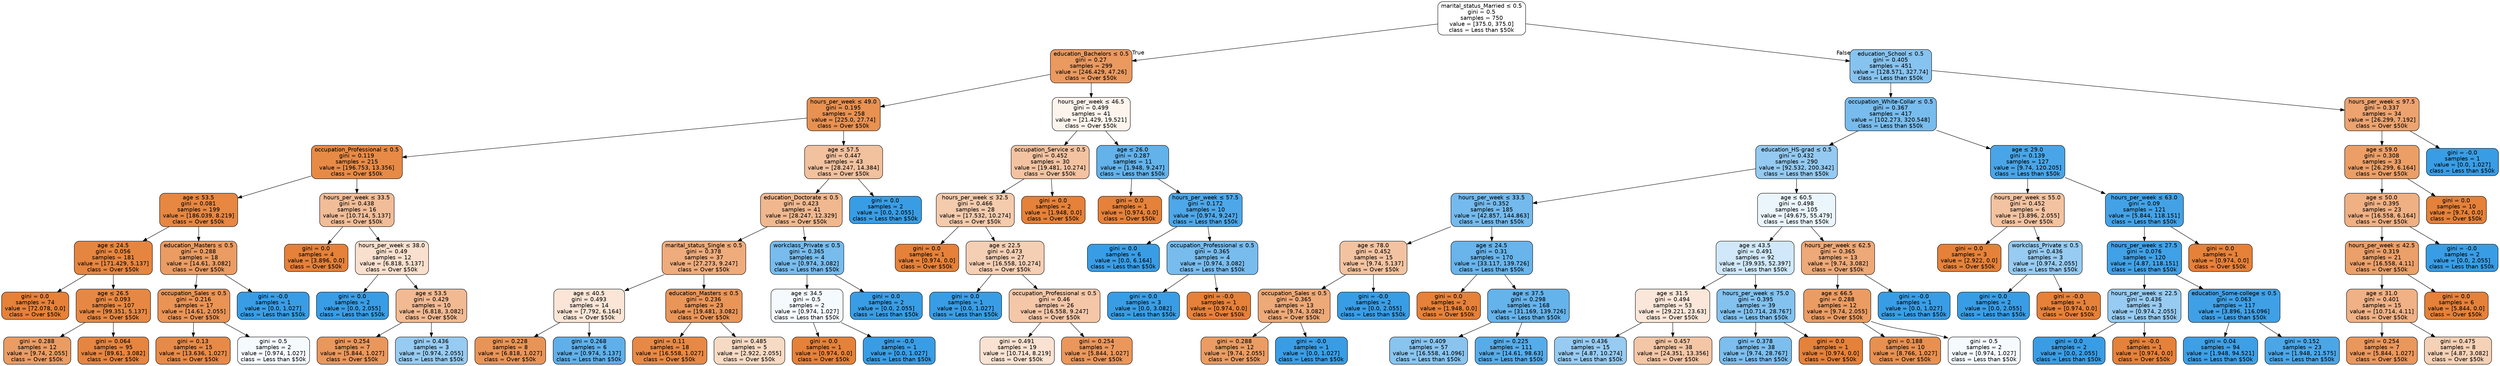 digraph Tree {
node [shape=box, style="filled, rounded", color="black", fontname=helvetica] ;
edge [fontname=helvetica] ;
0 [label=<marital_status_Married &le; 0.5<br/>gini = 0.5<br/>samples = 750<br/>value = [375.0, 375.0]<br/>class = Less than $50k>, fillcolor="#ffffff"] ;
1 [label=<education_Bachelors &le; 0.5<br/>gini = 0.27<br/>samples = 299<br/>value = [246.429, 47.26]<br/>class = Over $50k>, fillcolor="#ea995f"] ;
0 -> 1 [labeldistance=2.5, labelangle=45, headlabel="True"] ;
2 [label=<hours_per_week &le; 49.0<br/>gini = 0.195<br/>samples = 258<br/>value = [225.0, 27.74]<br/>class = Over $50k>, fillcolor="#e89151"] ;
1 -> 2 ;
3 [label=<occupation_Professional &le; 0.5<br/>gini = 0.119<br/>samples = 215<br/>value = [196.753, 13.356]<br/>class = Over $50k>, fillcolor="#e78a46"] ;
2 -> 3 ;
4 [label=<age &le; 53.5<br/>gini = 0.081<br/>samples = 199<br/>value = [186.039, 8.219]<br/>class = Over $50k>, fillcolor="#e68742"] ;
3 -> 4 ;
5 [label=<age &le; 24.5<br/>gini = 0.056<br/>samples = 181<br/>value = [171.429, 5.137]<br/>class = Over $50k>, fillcolor="#e6853f"] ;
4 -> 5 ;
6 [label=<gini = 0.0<br/>samples = 74<br/>value = [72.078, 0.0]<br/>class = Over $50k>, fillcolor="#e58139"] ;
5 -> 6 ;
7 [label=<age &le; 26.5<br/>gini = 0.093<br/>samples = 107<br/>value = [99.351, 5.137]<br/>class = Over $50k>, fillcolor="#e68843"] ;
5 -> 7 ;
8 [label=<gini = 0.288<br/>samples = 12<br/>value = [9.74, 2.055]<br/>class = Over $50k>, fillcolor="#ea9c63"] ;
7 -> 8 ;
9 [label=<gini = 0.064<br/>samples = 95<br/>value = [89.61, 3.082]<br/>class = Over $50k>, fillcolor="#e68540"] ;
7 -> 9 ;
10 [label=<education_Masters &le; 0.5<br/>gini = 0.288<br/>samples = 18<br/>value = [14.61, 3.082]<br/>class = Over $50k>, fillcolor="#ea9c63"] ;
4 -> 10 ;
11 [label=<occupation_Sales &le; 0.5<br/>gini = 0.216<br/>samples = 17<br/>value = [14.61, 2.055]<br/>class = Over $50k>, fillcolor="#e99355"] ;
10 -> 11 ;
12 [label=<gini = 0.13<br/>samples = 15<br/>value = [13.636, 1.027]<br/>class = Over $50k>, fillcolor="#e78a48"] ;
11 -> 12 ;
13 [label=<gini = 0.5<br/>samples = 2<br/>value = [0.974, 1.027]<br/>class = Less than $50k>, fillcolor="#f5fafe"] ;
11 -> 13 ;
14 [label=<gini = -0.0<br/>samples = 1<br/>value = [0.0, 1.027]<br/>class = Less than $50k>, fillcolor="#399de5"] ;
10 -> 14 ;
15 [label=<hours_per_week &le; 33.5<br/>gini = 0.438<br/>samples = 16<br/>value = [10.714, 5.137]<br/>class = Over $50k>, fillcolor="#f1bd98"] ;
3 -> 15 ;
16 [label=<gini = 0.0<br/>samples = 4<br/>value = [3.896, 0.0]<br/>class = Over $50k>, fillcolor="#e58139"] ;
15 -> 16 ;
17 [label=<hours_per_week &le; 38.0<br/>gini = 0.49<br/>samples = 12<br/>value = [6.818, 5.137]<br/>class = Over $50k>, fillcolor="#f9e0ce"] ;
15 -> 17 ;
18 [label=<gini = 0.0<br/>samples = 2<br/>value = [0.0, 2.055]<br/>class = Less than $50k>, fillcolor="#399de5"] ;
17 -> 18 ;
19 [label=<age &le; 53.5<br/>gini = 0.429<br/>samples = 10<br/>value = [6.818, 3.082]<br/>class = Over $50k>, fillcolor="#f1ba93"] ;
17 -> 19 ;
20 [label=<gini = 0.254<br/>samples = 7<br/>value = [5.844, 1.027]<br/>class = Over $50k>, fillcolor="#ea975c"] ;
19 -> 20 ;
21 [label=<gini = 0.436<br/>samples = 3<br/>value = [0.974, 2.055]<br/>class = Less than $50k>, fillcolor="#97cbf1"] ;
19 -> 21 ;
22 [label=<age &le; 57.5<br/>gini = 0.447<br/>samples = 43<br/>value = [28.247, 14.384]<br/>class = Over $50k>, fillcolor="#f2c19e"] ;
2 -> 22 ;
23 [label=<education_Doctorate &le; 0.5<br/>gini = 0.423<br/>samples = 41<br/>value = [28.247, 12.329]<br/>class = Over $50k>, fillcolor="#f0b88f"] ;
22 -> 23 ;
24 [label=<marital_status_Single &le; 0.5<br/>gini = 0.378<br/>samples = 37<br/>value = [27.273, 9.247]<br/>class = Over $50k>, fillcolor="#eeac7c"] ;
23 -> 24 ;
25 [label=<age &le; 40.5<br/>gini = 0.493<br/>samples = 14<br/>value = [7.792, 6.164]<br/>class = Over $50k>, fillcolor="#fae5d6"] ;
24 -> 25 ;
26 [label=<gini = 0.228<br/>samples = 8<br/>value = [6.818, 1.027]<br/>class = Over $50k>, fillcolor="#e99457"] ;
25 -> 26 ;
27 [label=<gini = 0.268<br/>samples = 6<br/>value = [0.974, 5.137]<br/>class = Less than $50k>, fillcolor="#5fb0ea"] ;
25 -> 27 ;
28 [label=<education_Masters &le; 0.5<br/>gini = 0.236<br/>samples = 23<br/>value = [19.481, 3.082]<br/>class = Over $50k>, fillcolor="#e99558"] ;
24 -> 28 ;
29 [label=<gini = 0.11<br/>samples = 18<br/>value = [16.558, 1.027]<br/>class = Over $50k>, fillcolor="#e78945"] ;
28 -> 29 ;
30 [label=<gini = 0.485<br/>samples = 5<br/>value = [2.922, 2.055]<br/>class = Over $50k>, fillcolor="#f7dac4"] ;
28 -> 30 ;
31 [label=<workclass_Private &le; 0.5<br/>gini = 0.365<br/>samples = 4<br/>value = [0.974, 3.082]<br/>class = Less than $50k>, fillcolor="#78bced"] ;
23 -> 31 ;
32 [label=<age &le; 34.5<br/>gini = 0.5<br/>samples = 2<br/>value = [0.974, 1.027]<br/>class = Less than $50k>, fillcolor="#f5fafe"] ;
31 -> 32 ;
33 [label=<gini = 0.0<br/>samples = 1<br/>value = [0.974, 0.0]<br/>class = Over $50k>, fillcolor="#e58139"] ;
32 -> 33 ;
34 [label=<gini = -0.0<br/>samples = 1<br/>value = [0.0, 1.027]<br/>class = Less than $50k>, fillcolor="#399de5"] ;
32 -> 34 ;
35 [label=<gini = 0.0<br/>samples = 2<br/>value = [0.0, 2.055]<br/>class = Less than $50k>, fillcolor="#399de5"] ;
31 -> 35 ;
36 [label=<gini = 0.0<br/>samples = 2<br/>value = [0.0, 2.055]<br/>class = Less than $50k>, fillcolor="#399de5"] ;
22 -> 36 ;
37 [label=<hours_per_week &le; 46.5<br/>gini = 0.499<br/>samples = 41<br/>value = [21.429, 19.521]<br/>class = Over $50k>, fillcolor="#fdf4ed"] ;
1 -> 37 ;
38 [label=<occupation_Service &le; 0.5<br/>gini = 0.452<br/>samples = 30<br/>value = [19.481, 10.274]<br/>class = Over $50k>, fillcolor="#f3c3a1"] ;
37 -> 38 ;
39 [label=<hours_per_week &le; 32.5<br/>gini = 0.466<br/>samples = 28<br/>value = [17.532, 10.274]<br/>class = Over $50k>, fillcolor="#f4cbad"] ;
38 -> 39 ;
40 [label=<gini = 0.0<br/>samples = 1<br/>value = [0.974, 0.0]<br/>class = Over $50k>, fillcolor="#e58139"] ;
39 -> 40 ;
41 [label=<age &le; 22.5<br/>gini = 0.473<br/>samples = 27<br/>value = [16.558, 10.274]<br/>class = Over $50k>, fillcolor="#f5cfb4"] ;
39 -> 41 ;
42 [label=<gini = 0.0<br/>samples = 1<br/>value = [0.0, 1.027]<br/>class = Less than $50k>, fillcolor="#399de5"] ;
41 -> 42 ;
43 [label=<occupation_Professional &le; 0.5<br/>gini = 0.46<br/>samples = 26<br/>value = [16.558, 9.247]<br/>class = Over $50k>, fillcolor="#f4c7a8"] ;
41 -> 43 ;
44 [label=<gini = 0.491<br/>samples = 19<br/>value = [10.714, 8.219]<br/>class = Over $50k>, fillcolor="#f9e2d1"] ;
43 -> 44 ;
45 [label=<gini = 0.254<br/>samples = 7<br/>value = [5.844, 1.027]<br/>class = Over $50k>, fillcolor="#ea975c"] ;
43 -> 45 ;
46 [label=<gini = 0.0<br/>samples = 2<br/>value = [1.948, 0.0]<br/>class = Over $50k>, fillcolor="#e58139"] ;
38 -> 46 ;
47 [label=<age &le; 26.0<br/>gini = 0.287<br/>samples = 11<br/>value = [1.948, 9.247]<br/>class = Less than $50k>, fillcolor="#63b2ea"] ;
37 -> 47 ;
48 [label=<gini = 0.0<br/>samples = 1<br/>value = [0.974, 0.0]<br/>class = Over $50k>, fillcolor="#e58139"] ;
47 -> 48 ;
49 [label=<hours_per_week &le; 57.5<br/>gini = 0.172<br/>samples = 10<br/>value = [0.974, 9.247]<br/>class = Less than $50k>, fillcolor="#4ea7e8"] ;
47 -> 49 ;
50 [label=<gini = 0.0<br/>samples = 6<br/>value = [0.0, 6.164]<br/>class = Less than $50k>, fillcolor="#399de5"] ;
49 -> 50 ;
51 [label=<occupation_Professional &le; 0.5<br/>gini = 0.365<br/>samples = 4<br/>value = [0.974, 3.082]<br/>class = Less than $50k>, fillcolor="#78bced"] ;
49 -> 51 ;
52 [label=<gini = 0.0<br/>samples = 3<br/>value = [0.0, 3.082]<br/>class = Less than $50k>, fillcolor="#399de5"] ;
51 -> 52 ;
53 [label=<gini = -0.0<br/>samples = 1<br/>value = [0.974, 0.0]<br/>class = Over $50k>, fillcolor="#e58139"] ;
51 -> 53 ;
54 [label=<education_School &le; 0.5<br/>gini = 0.405<br/>samples = 451<br/>value = [128.571, 327.74]<br/>class = Less than $50k>, fillcolor="#87c3ef"] ;
0 -> 54 [labeldistance=2.5, labelangle=-45, headlabel="False"] ;
55 [label=<occupation_White-Collar &le; 0.5<br/>gini = 0.367<br/>samples = 417<br/>value = [102.273, 320.548]<br/>class = Less than $50k>, fillcolor="#78bced"] ;
54 -> 55 ;
56 [label=<education_HS-grad &le; 0.5<br/>gini = 0.432<br/>samples = 290<br/>value = [92.532, 200.342]<br/>class = Less than $50k>, fillcolor="#94caf1"] ;
55 -> 56 ;
57 [label=<hours_per_week &le; 33.5<br/>gini = 0.352<br/>samples = 185<br/>value = [42.857, 144.863]<br/>class = Less than $50k>, fillcolor="#74baed"] ;
56 -> 57 ;
58 [label=<age &le; 78.0<br/>gini = 0.452<br/>samples = 15<br/>value = [9.74, 5.137]<br/>class = Over $50k>, fillcolor="#f3c3a1"] ;
57 -> 58 ;
59 [label=<occupation_Sales &le; 0.5<br/>gini = 0.365<br/>samples = 13<br/>value = [9.74, 3.082]<br/>class = Over $50k>, fillcolor="#eda978"] ;
58 -> 59 ;
60 [label=<gini = 0.288<br/>samples = 12<br/>value = [9.74, 2.055]<br/>class = Over $50k>, fillcolor="#ea9c63"] ;
59 -> 60 ;
61 [label=<gini = -0.0<br/>samples = 1<br/>value = [0.0, 1.027]<br/>class = Less than $50k>, fillcolor="#399de5"] ;
59 -> 61 ;
62 [label=<gini = -0.0<br/>samples = 2<br/>value = [0.0, 2.055]<br/>class = Less than $50k>, fillcolor="#399de5"] ;
58 -> 62 ;
63 [label=<age &le; 24.5<br/>gini = 0.31<br/>samples = 170<br/>value = [33.117, 139.726]<br/>class = Less than $50k>, fillcolor="#68b4eb"] ;
57 -> 63 ;
64 [label=<gini = 0.0<br/>samples = 2<br/>value = [1.948, 0.0]<br/>class = Over $50k>, fillcolor="#e58139"] ;
63 -> 64 ;
65 [label=<age &le; 37.5<br/>gini = 0.298<br/>samples = 168<br/>value = [31.169, 139.726]<br/>class = Less than $50k>, fillcolor="#65b3eb"] ;
63 -> 65 ;
66 [label=<gini = 0.409<br/>samples = 57<br/>value = [16.558, 41.096]<br/>class = Less than $50k>, fillcolor="#89c4ef"] ;
65 -> 66 ;
67 [label=<gini = 0.225<br/>samples = 111<br/>value = [14.61, 98.63]<br/>class = Less than $50k>, fillcolor="#56ace9"] ;
65 -> 67 ;
68 [label=<age &le; 60.5<br/>gini = 0.498<br/>samples = 105<br/>value = [49.675, 55.479]<br/>class = Less than $50k>, fillcolor="#eaf5fc"] ;
56 -> 68 ;
69 [label=<age &le; 43.5<br/>gini = 0.491<br/>samples = 92<br/>value = [39.935, 52.397]<br/>class = Less than $50k>, fillcolor="#d0e8f9"] ;
68 -> 69 ;
70 [label=<age &le; 31.5<br/>gini = 0.494<br/>samples = 53<br/>value = [29.221, 23.63]<br/>class = Over $50k>, fillcolor="#fae7d9"] ;
69 -> 70 ;
71 [label=<gini = 0.436<br/>samples = 15<br/>value = [4.87, 10.274]<br/>class = Less than $50k>, fillcolor="#97cbf1"] ;
70 -> 71 ;
72 [label=<gini = 0.457<br/>samples = 38<br/>value = [24.351, 13.356]<br/>class = Over $50k>, fillcolor="#f3c6a6"] ;
70 -> 72 ;
73 [label=<hours_per_week &le; 75.0<br/>gini = 0.395<br/>samples = 39<br/>value = [10.714, 28.767]<br/>class = Less than $50k>, fillcolor="#83c2ef"] ;
69 -> 73 ;
74 [label=<gini = 0.378<br/>samples = 38<br/>value = [9.74, 28.767]<br/>class = Less than $50k>, fillcolor="#7cbeee"] ;
73 -> 74 ;
75 [label=<gini = 0.0<br/>samples = 1<br/>value = [0.974, 0.0]<br/>class = Over $50k>, fillcolor="#e58139"] ;
73 -> 75 ;
76 [label=<hours_per_week &le; 62.5<br/>gini = 0.365<br/>samples = 13<br/>value = [9.74, 3.082]<br/>class = Over $50k>, fillcolor="#eda978"] ;
68 -> 76 ;
77 [label=<age &le; 66.5<br/>gini = 0.288<br/>samples = 12<br/>value = [9.74, 2.055]<br/>class = Over $50k>, fillcolor="#ea9c63"] ;
76 -> 77 ;
78 [label=<gini = 0.188<br/>samples = 10<br/>value = [8.766, 1.027]<br/>class = Over $50k>, fillcolor="#e89050"] ;
77 -> 78 ;
79 [label=<gini = 0.5<br/>samples = 2<br/>value = [0.974, 1.027]<br/>class = Less than $50k>, fillcolor="#f5fafe"] ;
77 -> 79 ;
80 [label=<gini = -0.0<br/>samples = 1<br/>value = [0.0, 1.027]<br/>class = Less than $50k>, fillcolor="#399de5"] ;
76 -> 80 ;
81 [label=<age &le; 29.0<br/>gini = 0.139<br/>samples = 127<br/>value = [9.74, 120.205]<br/>class = Less than $50k>, fillcolor="#49a5e7"] ;
55 -> 81 ;
82 [label=<hours_per_week &le; 55.0<br/>gini = 0.452<br/>samples = 6<br/>value = [3.896, 2.055]<br/>class = Over $50k>, fillcolor="#f3c3a1"] ;
81 -> 82 ;
83 [label=<gini = 0.0<br/>samples = 3<br/>value = [2.922, 0.0]<br/>class = Over $50k>, fillcolor="#e58139"] ;
82 -> 83 ;
84 [label=<workclass_Private &le; 0.5<br/>gini = 0.436<br/>samples = 3<br/>value = [0.974, 2.055]<br/>class = Less than $50k>, fillcolor="#97cbf1"] ;
82 -> 84 ;
85 [label=<gini = 0.0<br/>samples = 2<br/>value = [0.0, 2.055]<br/>class = Less than $50k>, fillcolor="#399de5"] ;
84 -> 85 ;
86 [label=<gini = -0.0<br/>samples = 1<br/>value = [0.974, 0.0]<br/>class = Over $50k>, fillcolor="#e58139"] ;
84 -> 86 ;
87 [label=<hours_per_week &le; 63.0<br/>gini = 0.09<br/>samples = 121<br/>value = [5.844, 118.151]<br/>class = Less than $50k>, fillcolor="#43a2e6"] ;
81 -> 87 ;
88 [label=<hours_per_week &le; 27.5<br/>gini = 0.076<br/>samples = 120<br/>value = [4.87, 118.151]<br/>class = Less than $50k>, fillcolor="#41a1e6"] ;
87 -> 88 ;
89 [label=<hours_per_week &le; 22.5<br/>gini = 0.436<br/>samples = 3<br/>value = [0.974, 2.055]<br/>class = Less than $50k>, fillcolor="#97cbf1"] ;
88 -> 89 ;
90 [label=<gini = 0.0<br/>samples = 2<br/>value = [0.0, 2.055]<br/>class = Less than $50k>, fillcolor="#399de5"] ;
89 -> 90 ;
91 [label=<gini = -0.0<br/>samples = 1<br/>value = [0.974, 0.0]<br/>class = Over $50k>, fillcolor="#e58139"] ;
89 -> 91 ;
92 [label=<education_Some-college &le; 0.5<br/>gini = 0.063<br/>samples = 117<br/>value = [3.896, 116.096]<br/>class = Less than $50k>, fillcolor="#40a0e6"] ;
88 -> 92 ;
93 [label=<gini = 0.04<br/>samples = 94<br/>value = [1.948, 94.521]<br/>class = Less than $50k>, fillcolor="#3d9fe6"] ;
92 -> 93 ;
94 [label=<gini = 0.152<br/>samples = 23<br/>value = [1.948, 21.575]<br/>class = Less than $50k>, fillcolor="#4ba6e7"] ;
92 -> 94 ;
95 [label=<gini = 0.0<br/>samples = 1<br/>value = [0.974, 0.0]<br/>class = Over $50k>, fillcolor="#e58139"] ;
87 -> 95 ;
96 [label=<hours_per_week &le; 97.5<br/>gini = 0.337<br/>samples = 34<br/>value = [26.299, 7.192]<br/>class = Over $50k>, fillcolor="#eca36f"] ;
54 -> 96 ;
97 [label=<age &le; 59.0<br/>gini = 0.308<br/>samples = 33<br/>value = [26.299, 6.164]<br/>class = Over $50k>, fillcolor="#eb9f67"] ;
96 -> 97 ;
98 [label=<age &le; 50.0<br/>gini = 0.395<br/>samples = 23<br/>value = [16.558, 6.164]<br/>class = Over $50k>, fillcolor="#efb083"] ;
97 -> 98 ;
99 [label=<hours_per_week &le; 42.5<br/>gini = 0.319<br/>samples = 21<br/>value = [16.558, 4.11]<br/>class = Over $50k>, fillcolor="#eba06a"] ;
98 -> 99 ;
100 [label=<age &le; 31.0<br/>gini = 0.401<br/>samples = 15<br/>value = [10.714, 4.11]<br/>class = Over $50k>, fillcolor="#efb185"] ;
99 -> 100 ;
101 [label=<gini = 0.254<br/>samples = 7<br/>value = [5.844, 1.027]<br/>class = Over $50k>, fillcolor="#ea975c"] ;
100 -> 101 ;
102 [label=<gini = 0.475<br/>samples = 8<br/>value = [4.87, 3.082]<br/>class = Over $50k>, fillcolor="#f5d1b6"] ;
100 -> 102 ;
103 [label=<gini = 0.0<br/>samples = 6<br/>value = [5.844, 0.0]<br/>class = Over $50k>, fillcolor="#e58139"] ;
99 -> 103 ;
104 [label=<gini = -0.0<br/>samples = 2<br/>value = [0.0, 2.055]<br/>class = Less than $50k>, fillcolor="#399de5"] ;
98 -> 104 ;
105 [label=<gini = 0.0<br/>samples = 10<br/>value = [9.74, 0.0]<br/>class = Over $50k>, fillcolor="#e58139"] ;
97 -> 105 ;
106 [label=<gini = -0.0<br/>samples = 1<br/>value = [0.0, 1.027]<br/>class = Less than $50k>, fillcolor="#399de5"] ;
96 -> 106 ;
}
